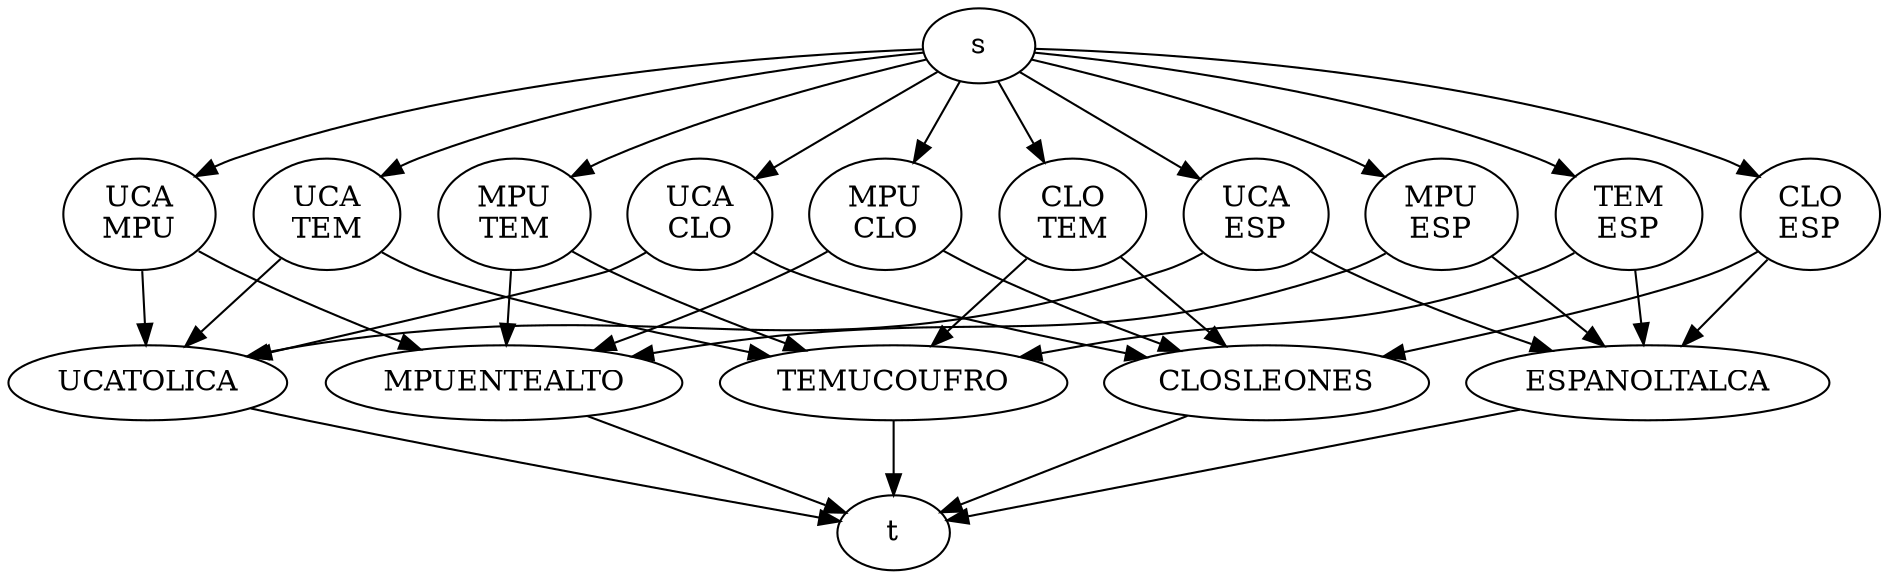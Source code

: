 strict digraph "" {
	s -> "UCA
MPU"	[weight=4];
	s -> "UCA
CLO"	[weight=4];
	s -> "UCA
TEM"	[weight=4];
	s -> "UCA
ESP"	[weight=4];
	s -> "MPU
CLO"	[weight=4];
	s -> "MPU
TEM"	[weight=4];
	s -> "MPU
ESP"	[weight=4];
	s -> "CLO
TEM"	[weight=4];
	s -> "CLO
ESP"	[weight=4];
	s -> "TEM
ESP"	[weight=4];
	"UCA
MPU" -> UCATOLICA	[weight=1000];
	"UCA
MPU" -> MPUENTEALTO	[weight=1000];
	UCATOLICA -> t	[weight=7];
	MPUENTEALTO -> t	[weight=8];
	CLOSLEONES -> t	[weight=9];
	TEMUCOUFRO -> t	[weight=12];
	ESPANOLTALCA -> t	[weight=13];
	"UCA
CLO" -> UCATOLICA	[weight=1000];
	"UCA
CLO" -> CLOSLEONES	[weight=1000];
	"UCA
TEM" -> UCATOLICA	[weight=1000];
	"UCA
TEM" -> TEMUCOUFRO	[weight=1000];
	"UCA
ESP" -> UCATOLICA	[weight=1000];
	"UCA
ESP" -> ESPANOLTALCA	[weight=1000];
	"MPU
CLO" -> MPUENTEALTO	[weight=1000];
	"MPU
CLO" -> CLOSLEONES	[weight=1000];
	"MPU
TEM" -> MPUENTEALTO	[weight=1000];
	"MPU
TEM" -> TEMUCOUFRO	[weight=1000];
	"MPU
ESP" -> MPUENTEALTO	[weight=1000];
	"MPU
ESP" -> ESPANOLTALCA	[weight=1000];
	"CLO
TEM" -> CLOSLEONES	[weight=1000];
	"CLO
TEM" -> TEMUCOUFRO	[weight=1000];
	"CLO
ESP" -> CLOSLEONES	[weight=1000];
	"CLO
ESP" -> ESPANOLTALCA	[weight=1000];
	"TEM
ESP" -> TEMUCOUFRO	[weight=1000];
	"TEM
ESP" -> ESPANOLTALCA	[weight=1000];
}
